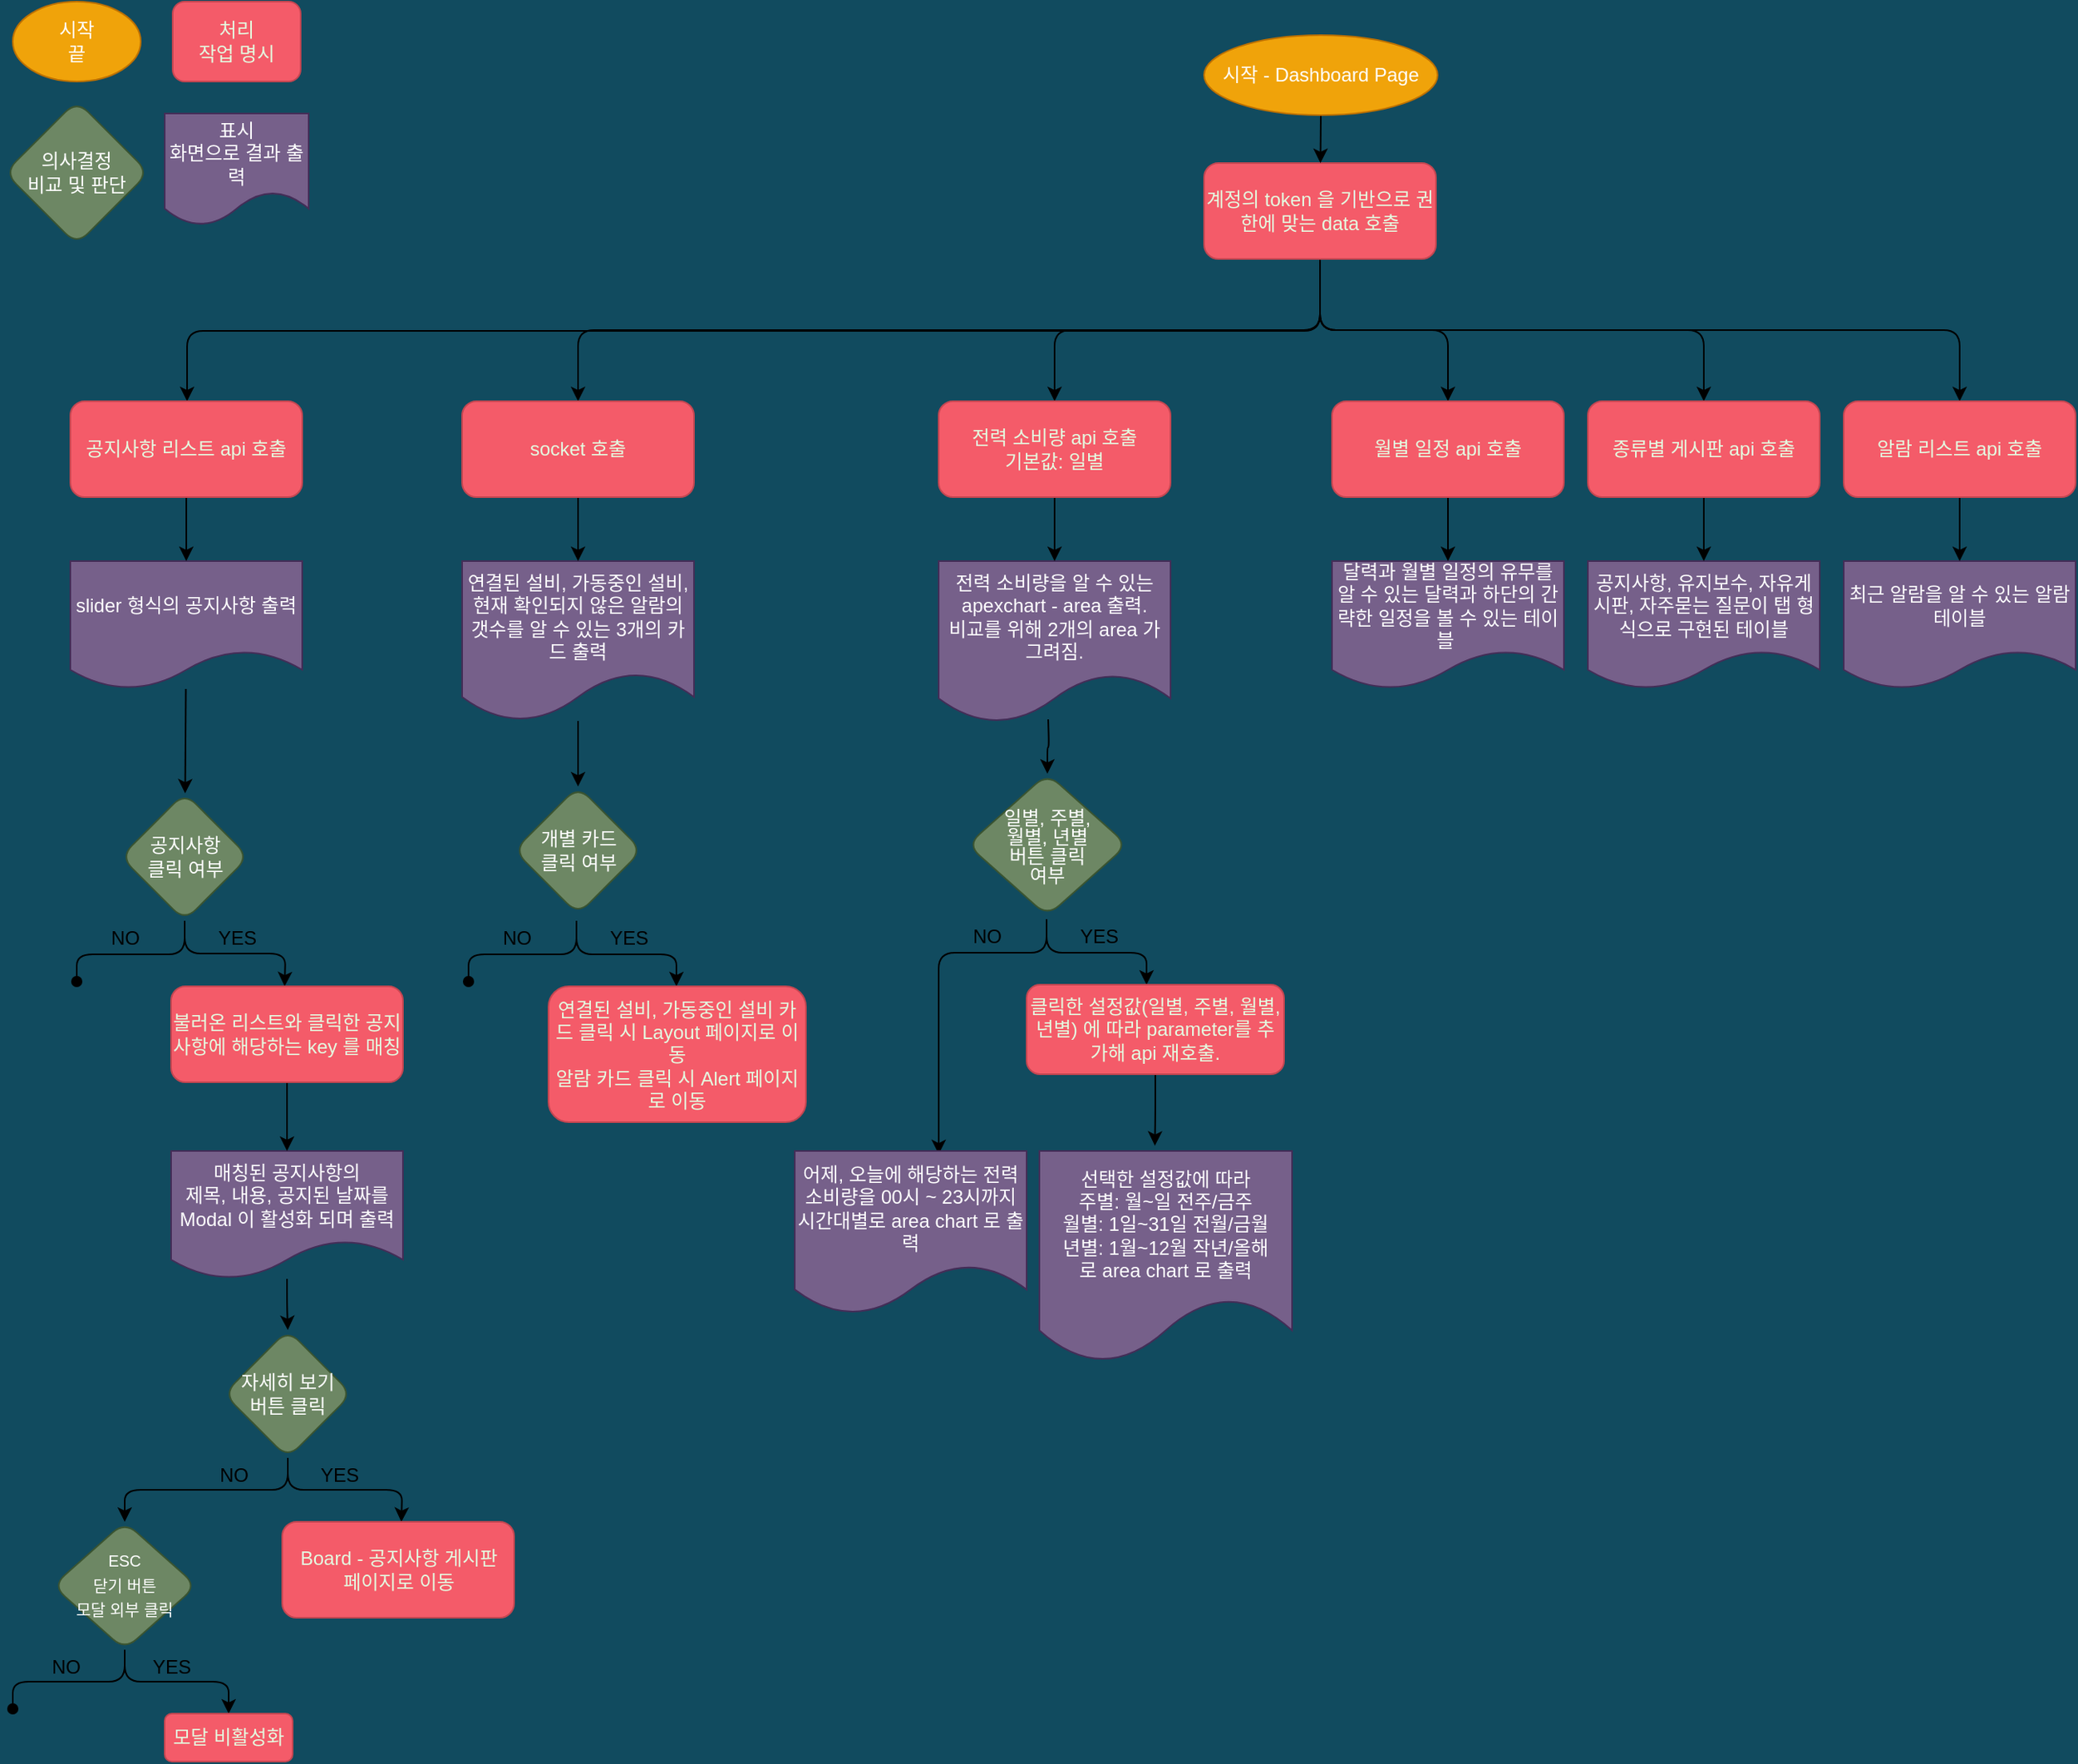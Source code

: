 <mxfile>
    <diagram id="i2lalReJyEeCFGPOjxj4" name="페이지-1">
        <mxGraphModel dx="976" dy="556" grid="1" gridSize="10" guides="1" tooltips="1" connect="1" arrows="1" fold="1" page="1" pageScale="1" pageWidth="827" pageHeight="1169" background="#114B5F" math="0" shadow="0">
            <root>
                <mxCell id="0"/>
                <mxCell id="127" value="제목 없는 레이어" parent="0"/>
                <mxCell id="128" value="&lt;font style=&quot;font-size: 12px;&quot;&gt;의사결정&lt;br&gt;비교 및 판단&lt;/font&gt;" style="rhombus;whiteSpace=wrap;html=1;fillColor=#6d8764;strokeColor=#3A5431;fontColor=#ffffff;rounded=1;glass=0;strokeWidth=1;shadow=0;" vertex="1" parent="127">
                    <mxGeometry x="5" y="71" width="90" height="90" as="geometry"/>
                </mxCell>
                <mxCell id="129" style="edgeStyle=orthogonalEdgeStyle;html=1;exitX=0.5;exitY=1;exitDx=0;exitDy=0;endArrow=classic;endFill=1;" edge="1" parent="127" source="135" target="146">
                    <mxGeometry relative="1" as="geometry">
                        <mxPoint x="827.5" y="220" as="targetPoint"/>
                        <Array as="points">
                            <mxPoint x="828" y="215"/>
                            <mxPoint x="119" y="215"/>
                        </Array>
                    </mxGeometry>
                </mxCell>
                <mxCell id="130" style="edgeStyle=orthogonalEdgeStyle;html=1;exitX=0.5;exitY=1;exitDx=0;exitDy=0;entryX=0.5;entryY=0;entryDx=0;entryDy=0;endArrow=classic;endFill=1;" edge="1" parent="127" source="135" target="148">
                    <mxGeometry relative="1" as="geometry"/>
                </mxCell>
                <mxCell id="131" style="edgeStyle=orthogonalEdgeStyle;html=1;exitX=0.5;exitY=1;exitDx=0;exitDy=0;entryX=0.5;entryY=0;entryDx=0;entryDy=0;endArrow=classic;endFill=1;" edge="1" parent="127" source="135" target="150">
                    <mxGeometry relative="1" as="geometry"/>
                </mxCell>
                <mxCell id="132" style="edgeStyle=orthogonalEdgeStyle;html=1;exitX=0.5;exitY=1;exitDx=0;exitDy=0;entryX=0.5;entryY=0;entryDx=0;entryDy=0;endArrow=classic;endFill=1;" edge="1" parent="127" source="135" target="152">
                    <mxGeometry relative="1" as="geometry"/>
                </mxCell>
                <mxCell id="133" style="edgeStyle=orthogonalEdgeStyle;html=1;exitX=0.5;exitY=1;exitDx=0;exitDy=0;entryX=0.5;entryY=0;entryDx=0;entryDy=0;endArrow=classic;endFill=1;" edge="1" parent="127" source="135" target="154">
                    <mxGeometry relative="1" as="geometry"/>
                </mxCell>
                <mxCell id="134" style="edgeStyle=orthogonalEdgeStyle;html=1;exitX=0.5;exitY=1;exitDx=0;exitDy=0;entryX=0.5;entryY=0;entryDx=0;entryDy=0;endArrow=classic;endFill=1;" edge="1" parent="127" source="135" target="156">
                    <mxGeometry relative="1" as="geometry"/>
                </mxCell>
                <mxCell id="135" value="계정의 token 을 기반으로 권한에 맞는 data 호출" style="whiteSpace=wrap;html=1;fillColor=#F45B69;strokeColor=#C34651;fontColor=#E4FDE1;rounded=1;glass=0;strokeWidth=1;shadow=0;" vertex="1" parent="127">
                    <mxGeometry x="755" y="110" width="145" height="60" as="geometry"/>
                </mxCell>
                <mxCell id="136" value="" style="edgeStyle=none;html=1;" edge="1" parent="127" source="137" target="162">
                    <mxGeometry relative="1" as="geometry"/>
                </mxCell>
                <mxCell id="137" value="slider 형식의 공지사항 출력" style="shape=document;whiteSpace=wrap;html=1;boundedLbl=1;fillColor=#76608a;strokeColor=#432D57;fontColor=#ffffff;rounded=1;glass=0;strokeWidth=1;shadow=0;" vertex="1" parent="127">
                    <mxGeometry x="46" y="359" width="145" height="80" as="geometry"/>
                </mxCell>
                <mxCell id="245" value="" style="edgeStyle=orthogonalEdgeStyle;html=1;fontSize=10;endArrow=classic;endFill=1;" edge="1" parent="127" source="138" target="244">
                    <mxGeometry relative="1" as="geometry"/>
                </mxCell>
                <mxCell id="138" value="연결된 설비, 가동중인 설비, 현재 확인되지 않은 알람의 갯수를 알 수 있는 3개의 카드 출력" style="shape=document;whiteSpace=wrap;html=1;boundedLbl=1;fillColor=#76608a;strokeColor=#432D57;fontColor=#ffffff;rounded=1;glass=0;strokeWidth=1;shadow=0;" vertex="1" parent="127">
                    <mxGeometry x="291" y="359" width="145" height="100" as="geometry"/>
                </mxCell>
                <mxCell id="139" value="전력 소비량을 알 수 있는 apexchart - area 출력.&lt;br&gt;비교를 위해 2개의 area 가 그려짐." style="shape=document;whiteSpace=wrap;html=1;boundedLbl=1;fillColor=#76608a;strokeColor=#432D57;fontColor=#ffffff;rounded=1;glass=0;strokeWidth=1;shadow=0;" vertex="1" parent="127">
                    <mxGeometry x="589" y="359" width="145" height="101" as="geometry"/>
                </mxCell>
                <mxCell id="140" value="최근 알람을 알 수 있는 알람 테이블" style="shape=document;whiteSpace=wrap;html=1;boundedLbl=1;fillColor=#76608a;strokeColor=#432D57;fontColor=#ffffff;rounded=1;glass=0;strokeWidth=1;shadow=0;" vertex="1" parent="127">
                    <mxGeometry x="1155" y="359" width="145" height="80" as="geometry"/>
                </mxCell>
                <mxCell id="141" value="공지사항, 유지보수, 자유게시판, 자주묻는 질문이 탭 형식으로 구현된 테이블" style="shape=document;whiteSpace=wrap;html=1;boundedLbl=1;fillColor=#76608a;strokeColor=#432D57;fontColor=#ffffff;rounded=1;glass=0;strokeWidth=1;shadow=0;" vertex="1" parent="127">
                    <mxGeometry x="995" y="359" width="145" height="80" as="geometry"/>
                </mxCell>
                <mxCell id="142" value="달력과 월별 일정의 유무를 알 수 있는 달력과 하단의 간략한 일정을 볼 수 있는 테이블&amp;nbsp;" style="shape=document;whiteSpace=wrap;html=1;boundedLbl=1;fillColor=#76608a;strokeColor=#432D57;fontColor=#ffffff;rounded=1;glass=0;strokeWidth=1;shadow=0;" vertex="1" parent="127">
                    <mxGeometry x="835" y="359" width="145" height="80" as="geometry"/>
                </mxCell>
                <mxCell id="143" style="edgeStyle=none;html=1;exitX=0.5;exitY=1;exitDx=0;exitDy=0;" edge="1" parent="127" source="144" target="135">
                    <mxGeometry relative="1" as="geometry"/>
                </mxCell>
                <mxCell id="144" value="&lt;font color=&quot;#ffffff&quot;&gt;시작 -&amp;nbsp;Dashboard Page&lt;/font&gt;" style="ellipse;whiteSpace=wrap;html=1;fillStyle=auto;fillColor=#f0a30a;fontColor=#000000;strokeColor=#BD7000;" vertex="1" parent="127">
                    <mxGeometry x="755" y="30" width="146" height="50" as="geometry"/>
                </mxCell>
                <mxCell id="145" style="edgeStyle=none;html=1;exitX=0.5;exitY=1;exitDx=0;exitDy=0;endArrow=classic;endFill=1;" edge="1" parent="127" source="146" target="137">
                    <mxGeometry relative="1" as="geometry"/>
                </mxCell>
                <mxCell id="146" value="공지사항 리스트 api 호출" style="whiteSpace=wrap;html=1;fillColor=#F45B69;strokeColor=#C34651;fontColor=#E4FDE1;rounded=1;glass=0;strokeWidth=1;shadow=0;" vertex="1" parent="127">
                    <mxGeometry x="46" y="259" width="145" height="60" as="geometry"/>
                </mxCell>
                <mxCell id="147" style="edgeStyle=none;html=1;exitX=0.5;exitY=1;exitDx=0;exitDy=0;entryX=0.5;entryY=0;entryDx=0;entryDy=0;endArrow=classic;endFill=1;" edge="1" parent="127" source="148" target="138">
                    <mxGeometry relative="1" as="geometry"/>
                </mxCell>
                <mxCell id="148" value="socket 호출&lt;span style=&quot;color: rgba(0, 0, 0, 0); font-family: monospace; font-size: 0px; text-align: start;&quot;&gt;%3CmxGraphModel%3E%3Croot%3E%3CmxCell%20id%3D%220%22%2F%3E%3CmxCell%20id%3D%221%22%20parent%3D%220%22%2F%3E%3CmxCell%20id%3D%222%22%20value%3D%22%EA%B3%B5%EC%A7%80%EC%82%AC%ED%95%AD%20%EB%A6%AC%EC%8A%A4%ED%8A%B8%20api%20%ED%98%B8%EC%B6%9C%22%20style%3D%22whiteSpace%3Dwrap%3Bhtml%3D1%3BfillColor%3D%23F45B69%3BstrokeColor%3D%23028090%3BfontColor%3D%23E4FDE1%3Brounded%3D1%3Bglass%3D0%3BstrokeWidth%3D1%3Bshadow%3D0%3B%22%20vertex%3D%221%22%20parent%3D%221%22%3E%3CmxGeometry%20x%3D%2250%22%20y%3D%22210%22%20width%3D%22145%22%20height%3D%2260%22%20as%3D%22geometry%22%2F%3E%3C%2FmxCell%3E%3C%2Froot%3E%3C%2FmxGraphModel%3E&lt;/span&gt;" style="whiteSpace=wrap;html=1;fillColor=#F45B69;strokeColor=#C34651;fontColor=#E4FDE1;rounded=1;glass=0;strokeWidth=1;shadow=0;" vertex="1" parent="127">
                    <mxGeometry x="291" y="259" width="145" height="60" as="geometry"/>
                </mxCell>
                <mxCell id="149" style="edgeStyle=none;html=1;exitX=0.5;exitY=1;exitDx=0;exitDy=0;entryX=0.5;entryY=0;entryDx=0;entryDy=0;endArrow=classic;endFill=1;" edge="1" parent="127" source="150" target="139">
                    <mxGeometry relative="1" as="geometry"/>
                </mxCell>
                <mxCell id="150" value="전력 소비량 api 호출&lt;br&gt;기본값: 일별" style="whiteSpace=wrap;html=1;fillColor=#F45B69;strokeColor=#C34651;fontColor=#E4FDE1;rounded=1;glass=0;strokeWidth=1;shadow=0;" vertex="1" parent="127">
                    <mxGeometry x="589" y="259" width="145" height="60" as="geometry"/>
                </mxCell>
                <mxCell id="151" style="edgeStyle=none;html=1;exitX=0.5;exitY=1;exitDx=0;exitDy=0;entryX=0.5;entryY=0;entryDx=0;entryDy=0;endArrow=classic;endFill=1;" edge="1" parent="127" source="152" target="142">
                    <mxGeometry relative="1" as="geometry"/>
                </mxCell>
                <mxCell id="152" value="월별 일정 api 호출" style="whiteSpace=wrap;html=1;fillColor=#F45B69;strokeColor=#C34651;fontColor=#E4FDE1;rounded=1;glass=0;strokeWidth=1;shadow=0;" vertex="1" parent="127">
                    <mxGeometry x="835" y="259" width="145" height="60" as="geometry"/>
                </mxCell>
                <mxCell id="153" style="edgeStyle=none;html=1;exitX=0.5;exitY=1;exitDx=0;exitDy=0;entryX=0.5;entryY=0;entryDx=0;entryDy=0;endArrow=classic;endFill=1;" edge="1" parent="127" source="154" target="141">
                    <mxGeometry relative="1" as="geometry"/>
                </mxCell>
                <mxCell id="154" value="종류별 게시판 api 호출" style="whiteSpace=wrap;html=1;fillColor=#F45B69;strokeColor=#C34651;fontColor=#E4FDE1;rounded=1;glass=0;strokeWidth=1;shadow=0;" vertex="1" parent="127">
                    <mxGeometry x="995" y="259" width="145" height="60" as="geometry"/>
                </mxCell>
                <mxCell id="155" style="edgeStyle=none;html=1;exitX=0.5;exitY=1;exitDx=0;exitDy=0;entryX=0.5;entryY=0;entryDx=0;entryDy=0;endArrow=classic;endFill=1;" edge="1" parent="127" source="156" target="140">
                    <mxGeometry relative="1" as="geometry"/>
                </mxCell>
                <mxCell id="156" value="알람 리스트 api 호출" style="whiteSpace=wrap;html=1;fillColor=#F45B69;strokeColor=#C34651;fontColor=#E4FDE1;rounded=1;glass=0;strokeWidth=1;shadow=0;" vertex="1" parent="127">
                    <mxGeometry x="1155" y="259" width="145" height="60" as="geometry"/>
                </mxCell>
                <mxCell id="157" value="표시&lt;br&gt;화면으로 결과 출력" style="shape=document;whiteSpace=wrap;html=1;boundedLbl=1;fillColor=#76608a;strokeColor=#432D57;fontColor=#ffffff;rounded=1;glass=0;strokeWidth=1;shadow=0;" vertex="1" parent="127">
                    <mxGeometry x="105" y="79" width="90" height="70" as="geometry"/>
                </mxCell>
                <mxCell id="158" value="처리&lt;br&gt;작업 명시" style="whiteSpace=wrap;html=1;fillColor=#F45B69;strokeColor=#C34651;fontColor=#E4FDE1;rounded=1;glass=0;strokeWidth=1;shadow=0;" vertex="1" parent="127">
                    <mxGeometry x="110" y="9" width="80" height="50" as="geometry"/>
                </mxCell>
                <mxCell id="159" value="&lt;font color=&quot;#ffffff&quot;&gt;시작&lt;br&gt;끝&lt;/font&gt;" style="ellipse;whiteSpace=wrap;html=1;fillStyle=auto;fillColor=#f0a30a;fontColor=#000000;strokeColor=#BD7000;" vertex="1" parent="127">
                    <mxGeometry x="10" y="9" width="80" height="50" as="geometry"/>
                </mxCell>
                <mxCell id="160" style="edgeStyle=orthogonalEdgeStyle;html=1;exitX=0.5;exitY=1;exitDx=0;exitDy=0;endArrow=oval;endFill=1;shadow=0;" edge="1" parent="127" source="162">
                    <mxGeometry relative="1" as="geometry">
                        <mxPoint x="50" y="622" as="targetPoint"/>
                        <Array as="points">
                            <mxPoint x="118" y="605"/>
                            <mxPoint x="50" y="605"/>
                        </Array>
                    </mxGeometry>
                </mxCell>
                <mxCell id="161" style="edgeStyle=orthogonalEdgeStyle;html=1;exitX=0.5;exitY=1;exitDx=0;exitDy=0;shadow=0;" edge="1" parent="127" source="162">
                    <mxGeometry relative="1" as="geometry">
                        <mxPoint x="180" y="625" as="targetPoint"/>
                    </mxGeometry>
                </mxCell>
                <mxCell id="162" value="공지사항&lt;br&gt;클릭 여부" style="rhombus;whiteSpace=wrap;html=1;fillColor=#6d8764;strokeColor=#3A5431;fontColor=#ffffff;rounded=1;glass=0;strokeWidth=1;shadow=0;" vertex="1" parent="127">
                    <mxGeometry x="77.5" y="504" width="80" height="80" as="geometry"/>
                </mxCell>
                <mxCell id="163" value="NO" style="text;html=1;align=center;verticalAlign=middle;resizable=0;points=[];autosize=1;strokeColor=none;fillColor=none;shadow=0;" vertex="1" parent="127">
                    <mxGeometry x="60" y="580" width="40" height="30" as="geometry"/>
                </mxCell>
                <mxCell id="164" value="YES" style="text;html=1;align=center;verticalAlign=middle;resizable=0;points=[];autosize=1;strokeColor=none;fillColor=none;shadow=0;" vertex="1" parent="127">
                    <mxGeometry x="125" y="580" width="50" height="30" as="geometry"/>
                </mxCell>
                <mxCell id="242" style="edgeStyle=orthogonalEdgeStyle;html=1;entryX=0.5;entryY=0;entryDx=0;entryDy=0;fontSize=10;endArrow=classic;endFill=1;shadow=0;" edge="1" parent="127" source="209" target="222">
                    <mxGeometry relative="1" as="geometry"/>
                </mxCell>
                <mxCell id="209" value="매칭된 공지사항의 &lt;br&gt;제목, 내용, 공지된 날짜를 Modal 이 활성화 되며 출력" style="shape=document;whiteSpace=wrap;html=1;boundedLbl=1;fillColor=#76608a;strokeColor=#432D57;fontColor=#ffffff;rounded=1;glass=0;strokeWidth=1;shadow=0;" vertex="1" parent="127">
                    <mxGeometry x="109" y="728" width="145" height="80" as="geometry"/>
                </mxCell>
                <mxCell id="211" style="edgeStyle=orthogonalEdgeStyle;html=1;exitX=0.5;exitY=1;exitDx=0;exitDy=0;shadow=0;" edge="1" parent="127" source="210" target="209">
                    <mxGeometry relative="1" as="geometry"/>
                </mxCell>
                <mxCell id="210" value="불러온 리스트와 클릭한 공지사항에 해당하는 key 를 매칭" style="whiteSpace=wrap;html=1;fillColor=#F45B69;strokeColor=#C34651;fontColor=#E4FDE1;rounded=1;glass=0;strokeWidth=1;shadow=0;" vertex="1" parent="127">
                    <mxGeometry x="109" y="625" width="145" height="60" as="geometry"/>
                </mxCell>
                <mxCell id="220" style="edgeStyle=orthogonalEdgeStyle;html=1;exitX=0.5;exitY=1;exitDx=0;exitDy=0;endArrow=classic;endFill=1;entryX=0.5;entryY=0;entryDx=0;entryDy=0;shadow=0;" edge="1" parent="127" source="222" target="237">
                    <mxGeometry relative="1" as="geometry">
                        <mxPoint x="115" y="957" as="targetPoint"/>
                        <Array as="points">
                            <mxPoint x="182" y="940"/>
                            <mxPoint x="80" y="940"/>
                        </Array>
                    </mxGeometry>
                </mxCell>
                <mxCell id="221" style="edgeStyle=orthogonalEdgeStyle;html=1;exitX=0.5;exitY=1;exitDx=0;exitDy=0;shadow=0;" edge="1" parent="127" source="222">
                    <mxGeometry relative="1" as="geometry">
                        <mxPoint x="253" y="960" as="targetPoint"/>
                    </mxGeometry>
                </mxCell>
                <mxCell id="222" value="자세히 보기&lt;br&gt;버튼 클릭" style="rhombus;whiteSpace=wrap;html=1;fillColor=#6d8764;strokeColor=#3A5431;fontColor=#ffffff;rounded=1;glass=0;strokeWidth=1;shadow=0;" vertex="1" parent="127">
                    <mxGeometry x="142" y="840" width="80" height="80" as="geometry"/>
                </mxCell>
                <mxCell id="223" value="NO" style="text;html=1;align=center;verticalAlign=middle;resizable=0;points=[];autosize=1;strokeColor=none;fillColor=none;shadow=0;" vertex="1" parent="127">
                    <mxGeometry x="128" y="916" width="40" height="30" as="geometry"/>
                </mxCell>
                <mxCell id="224" value="YES" style="text;html=1;align=center;verticalAlign=middle;resizable=0;points=[];autosize=1;strokeColor=none;fillColor=none;shadow=0;" vertex="1" parent="127">
                    <mxGeometry x="189" y="916" width="50" height="30" as="geometry"/>
                </mxCell>
                <mxCell id="225" value="Board - 공지사항 게시판&lt;br&gt;페이지로 이동" style="whiteSpace=wrap;html=1;fillColor=#F45B69;strokeColor=#C34651;fontColor=#E4FDE1;rounded=1;glass=0;strokeWidth=1;shadow=0;" vertex="1" parent="127">
                    <mxGeometry x="178.5" y="960" width="145" height="60" as="geometry"/>
                </mxCell>
                <mxCell id="236" style="edgeStyle=orthogonalEdgeStyle;html=1;exitX=0.5;exitY=1;exitDx=0;exitDy=0;endArrow=oval;endFill=1;shadow=0;" edge="1" parent="127" source="237">
                    <mxGeometry relative="1" as="geometry">
                        <mxPoint x="10" y="1077" as="targetPoint"/>
                        <Array as="points">
                            <mxPoint x="80" y="1060"/>
                            <mxPoint x="10" y="1060"/>
                        </Array>
                    </mxGeometry>
                </mxCell>
                <mxCell id="240" style="edgeStyle=orthogonalEdgeStyle;html=1;exitX=0.5;exitY=1;exitDx=0;exitDy=0;fontSize=12;endArrow=classic;endFill=1;shadow=0;" edge="1" parent="127" source="237">
                    <mxGeometry relative="1" as="geometry">
                        <mxPoint x="145" y="1080" as="targetPoint"/>
                        <Array as="points">
                            <mxPoint x="80" y="1060"/>
                            <mxPoint x="145" y="1060"/>
                        </Array>
                    </mxGeometry>
                </mxCell>
                <mxCell id="237" value="&lt;p style=&quot;line-height: 124%;&quot;&gt;&lt;font style=&quot;font-size: 10px;&quot;&gt;ESC&lt;br&gt;닫기 버튼&lt;br&gt;모달 외부 클릭&lt;/font&gt;&lt;/p&gt;" style="rhombus;whiteSpace=wrap;html=1;fillColor=#6d8764;strokeColor=#3A5431;fontColor=#ffffff;rounded=1;glass=0;strokeWidth=1;shadow=0;" vertex="1" parent="127">
                    <mxGeometry x="35" y="960" width="90" height="80" as="geometry"/>
                </mxCell>
                <mxCell id="238" value="NO" style="text;html=1;align=center;verticalAlign=middle;resizable=0;points=[];autosize=1;strokeColor=none;fillColor=none;shadow=0;" vertex="1" parent="127">
                    <mxGeometry x="23" y="1036" width="40" height="30" as="geometry"/>
                </mxCell>
                <mxCell id="239" value="YES" style="text;html=1;align=center;verticalAlign=middle;resizable=0;points=[];autosize=1;strokeColor=none;fillColor=none;shadow=0;" vertex="1" parent="127">
                    <mxGeometry x="84" y="1036" width="50" height="30" as="geometry"/>
                </mxCell>
                <mxCell id="241" value="모달 비활성화" style="whiteSpace=wrap;html=1;fillColor=#F45B69;strokeColor=#C34651;fontColor=#E4FDE1;rounded=1;glass=0;strokeWidth=1;shadow=0;" vertex="1" parent="127">
                    <mxGeometry x="105" y="1080" width="80" height="30" as="geometry"/>
                </mxCell>
                <mxCell id="244" value="개별 카드&lt;br&gt;클릭 여부" style="rhombus;whiteSpace=wrap;html=1;fillColor=#6d8764;strokeColor=#3A5431;fontColor=#ffffff;rounded=1;glass=0;strokeWidth=1;shadow=0;" vertex="1" parent="127">
                    <mxGeometry x="323.5" y="500" width="80" height="80" as="geometry"/>
                </mxCell>
                <mxCell id="246" style="edgeStyle=orthogonalEdgeStyle;html=1;exitX=0.5;exitY=1;exitDx=0;exitDy=0;endArrow=oval;endFill=1;" edge="1" parent="127">
                    <mxGeometry relative="1" as="geometry">
                        <mxPoint x="295" y="622" as="targetPoint"/>
                        <mxPoint x="362.5" y="584" as="sourcePoint"/>
                        <Array as="points">
                            <mxPoint x="363" y="605"/>
                            <mxPoint x="295" y="605"/>
                        </Array>
                    </mxGeometry>
                </mxCell>
                <mxCell id="247" style="edgeStyle=orthogonalEdgeStyle;html=1;exitX=0.5;exitY=1;exitDx=0;exitDy=0;" edge="1" parent="127">
                    <mxGeometry relative="1" as="geometry">
                        <mxPoint x="425" y="625" as="targetPoint"/>
                        <mxPoint x="362.5" y="584" as="sourcePoint"/>
                        <Array as="points">
                            <mxPoint x="363" y="605"/>
                            <mxPoint x="425" y="605"/>
                        </Array>
                    </mxGeometry>
                </mxCell>
                <mxCell id="248" value="NO" style="text;html=1;align=center;verticalAlign=middle;resizable=0;points=[];autosize=1;strokeColor=none;fillColor=none;" vertex="1" parent="127">
                    <mxGeometry x="305" y="580" width="40" height="30" as="geometry"/>
                </mxCell>
                <mxCell id="249" value="YES" style="text;html=1;align=center;verticalAlign=middle;resizable=0;points=[];autosize=1;strokeColor=none;fillColor=none;" vertex="1" parent="127">
                    <mxGeometry x="370" y="580" width="50" height="30" as="geometry"/>
                </mxCell>
                <mxCell id="250" value="연결된 설비, 가동중인 설비 카드 클릭 시 Layout 페이지로 이동&lt;br&gt;알람 카드 클릭 시 Alert 페이지로 이동" style="whiteSpace=wrap;html=1;fillColor=#F45B69;strokeColor=#C34651;fontColor=#E4FDE1;rounded=1;glass=0;strokeWidth=1;shadow=0;" vertex="1" parent="127">
                    <mxGeometry x="345" y="625" width="161" height="85" as="geometry"/>
                </mxCell>
                <mxCell id="252" value="" style="edgeStyle=orthogonalEdgeStyle;html=1;fontSize=10;endArrow=classic;endFill=1;" edge="1" parent="127" target="253">
                    <mxGeometry relative="1" as="geometry">
                        <mxPoint x="657.5" y="458" as="sourcePoint"/>
                    </mxGeometry>
                </mxCell>
                <mxCell id="253" value="&lt;p style=&quot;line-height: 100%;&quot;&gt;일별, 주별,&lt;br&gt;월별, 년별&lt;br&gt;버튼 클릭 &lt;br&gt;여부&lt;/p&gt;" style="rhombus;whiteSpace=wrap;html=1;fillColor=#6d8764;strokeColor=#3A5431;fontColor=#ffffff;rounded=1;glass=0;strokeWidth=1;shadow=0;" vertex="1" parent="127">
                    <mxGeometry x="607" y="492" width="100" height="89" as="geometry"/>
                </mxCell>
                <mxCell id="254" style="edgeStyle=orthogonalEdgeStyle;html=1;exitX=0.5;exitY=1;exitDx=0;exitDy=0;endArrow=classic;endFill=1;entryX=0.621;entryY=0.02;entryDx=0;entryDy=0;entryPerimeter=0;" edge="1" parent="127" target="264">
                    <mxGeometry relative="1" as="geometry">
                        <mxPoint x="589" y="621" as="targetPoint"/>
                        <mxPoint x="656.5" y="583" as="sourcePoint"/>
                        <Array as="points">
                            <mxPoint x="657" y="604"/>
                            <mxPoint x="589" y="604"/>
                        </Array>
                    </mxGeometry>
                </mxCell>
                <mxCell id="255" style="edgeStyle=orthogonalEdgeStyle;html=1;exitX=0.5;exitY=1;exitDx=0;exitDy=0;" edge="1" parent="127">
                    <mxGeometry relative="1" as="geometry">
                        <mxPoint x="719" y="624" as="targetPoint"/>
                        <mxPoint x="656.5" y="583" as="sourcePoint"/>
                        <Array as="points">
                            <mxPoint x="657" y="604"/>
                            <mxPoint x="719" y="604"/>
                        </Array>
                    </mxGeometry>
                </mxCell>
                <mxCell id="256" value="NO" style="text;html=1;align=center;verticalAlign=middle;resizable=0;points=[];autosize=1;strokeColor=none;fillColor=none;" vertex="1" parent="127">
                    <mxGeometry x="599" y="579" width="40" height="30" as="geometry"/>
                </mxCell>
                <mxCell id="257" value="YES" style="text;html=1;align=center;verticalAlign=middle;resizable=0;points=[];autosize=1;strokeColor=none;fillColor=none;" vertex="1" parent="127">
                    <mxGeometry x="664" y="579" width="50" height="30" as="geometry"/>
                </mxCell>
                <mxCell id="266" style="edgeStyle=orthogonalEdgeStyle;html=1;exitX=0.5;exitY=1;exitDx=0;exitDy=0;entryX=0.457;entryY=-0.025;entryDx=0;entryDy=0;entryPerimeter=0;shadow=0;fontSize=10;endArrow=classic;endFill=1;" edge="1" parent="127" source="258" target="260">
                    <mxGeometry relative="1" as="geometry"/>
                </mxCell>
                <mxCell id="258" value="클릭한 설정값(일별, 주별, 월별, 년별) 에 따라 parameter를 추가해 api 재호출." style="whiteSpace=wrap;html=1;fillColor=#F45B69;strokeColor=#C34651;fontColor=#E4FDE1;rounded=1;glass=0;strokeWidth=1;shadow=0;" vertex="1" parent="127">
                    <mxGeometry x="644" y="624" width="161" height="56" as="geometry"/>
                </mxCell>
                <mxCell id="260" value="선택한 설정값에 따라 &lt;br&gt;주별: 월~일 전주/금주&lt;br&gt;월별: 1일~31일 전월/금월&lt;br&gt;년별: 1월~12월 작년/올해&lt;br&gt;로 area chart 로 출력" style="shape=document;whiteSpace=wrap;html=1;boundedLbl=1;fillColor=#76608a;strokeColor=#432D57;fontColor=#ffffff;rounded=1;glass=0;strokeWidth=1;shadow=0;" vertex="1" parent="127">
                    <mxGeometry x="652" y="728" width="158" height="132" as="geometry"/>
                </mxCell>
                <mxCell id="264" value="어제, 오늘에 해당하는 전력 소비량을 00시 ~ 23시까지 시간대별로 area chart 로 출력" style="shape=document;whiteSpace=wrap;html=1;boundedLbl=1;fillColor=#76608a;strokeColor=#432D57;fontColor=#ffffff;rounded=1;glass=0;strokeWidth=1;shadow=0;" vertex="1" parent="127">
                    <mxGeometry x="499" y="728" width="145" height="102" as="geometry"/>
                </mxCell>
            </root>
        </mxGraphModel>
    </diagram>
</mxfile>